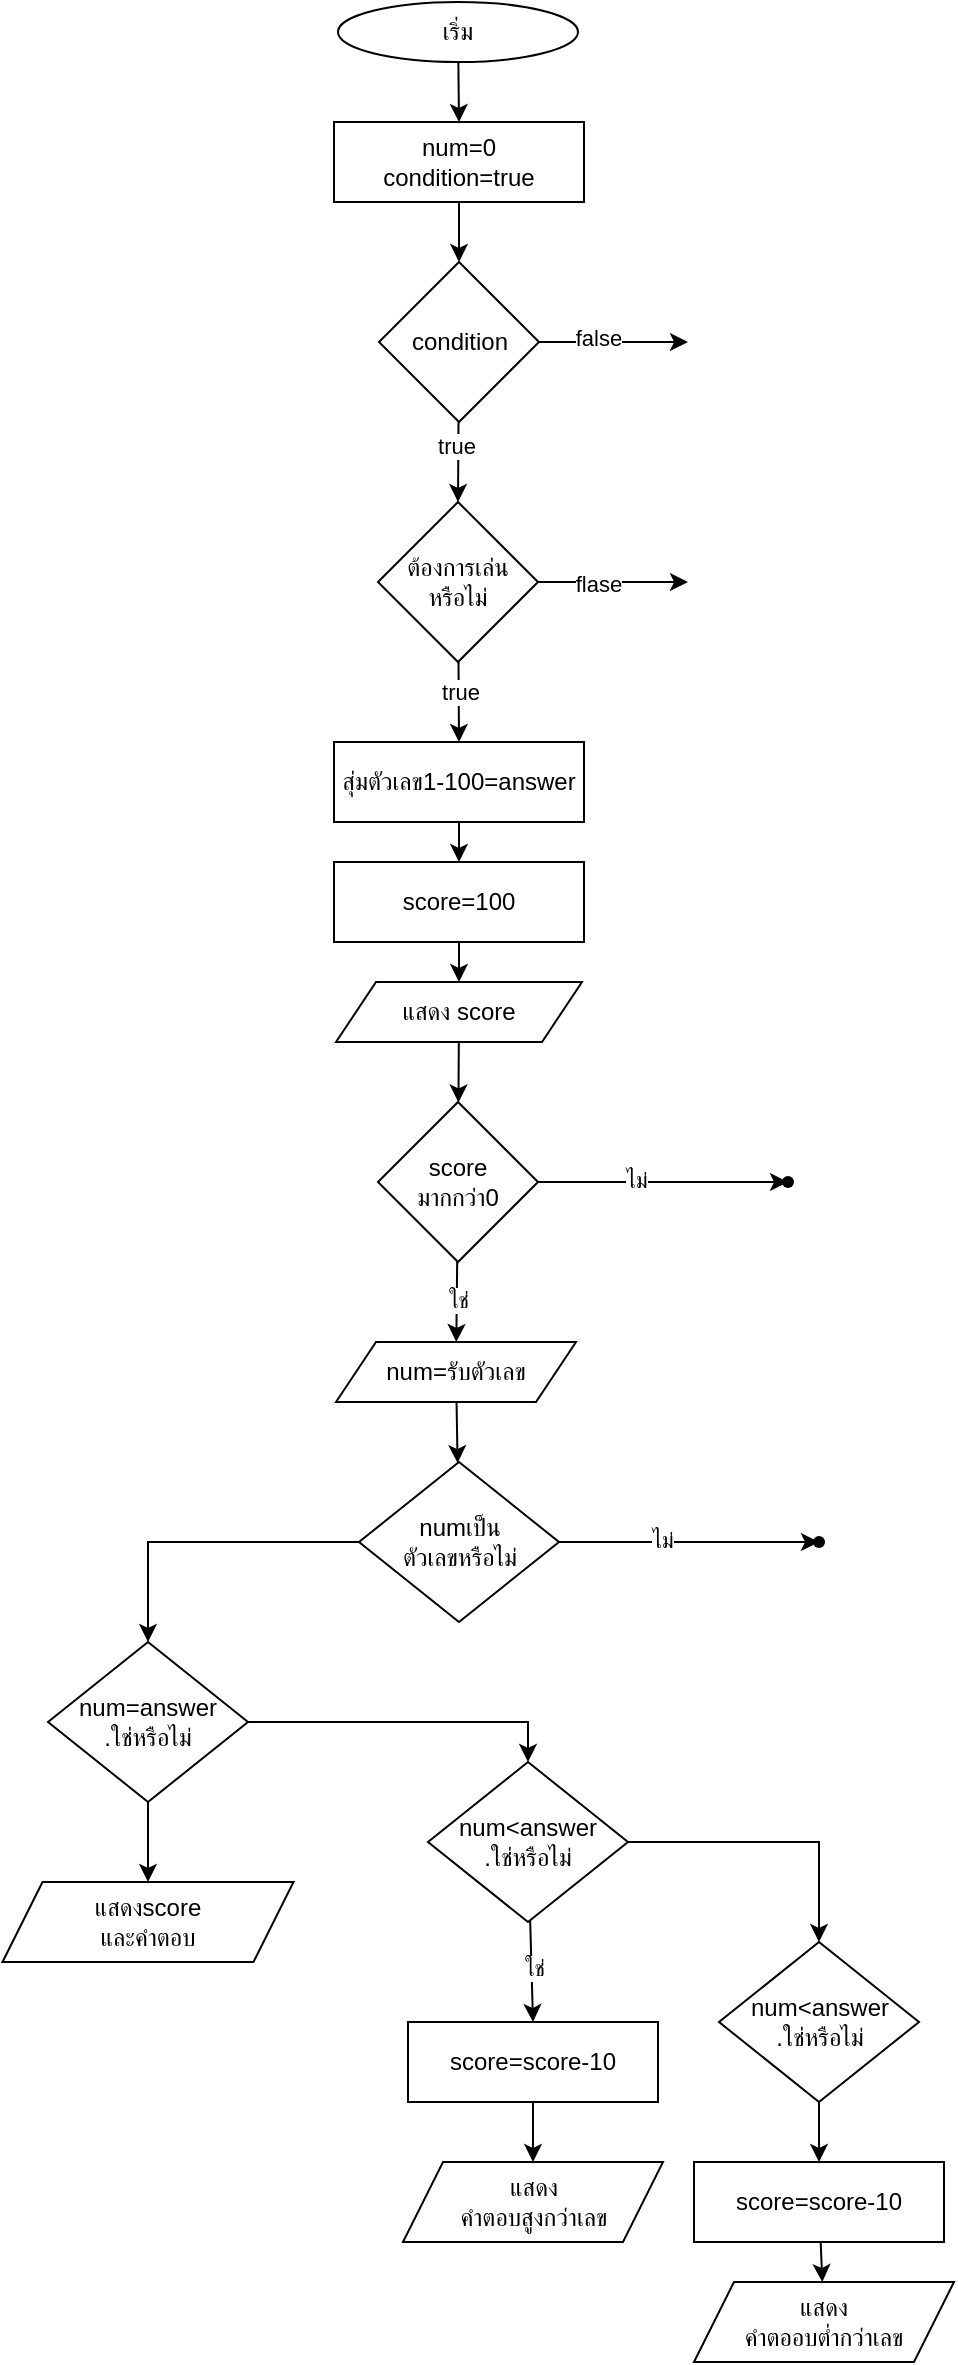 <mxfile>
    <diagram id="2OwxdWjn2Liq3-fGHZ-8" name="Page-1">
        <mxGraphModel dx="1109" dy="410" grid="1" gridSize="10" guides="1" tooltips="1" connect="1" arrows="1" fold="1" page="1" pageScale="1" pageWidth="850" pageHeight="1100" math="0" shadow="0">
            <root>
                <mxCell id="0"/>
                <mxCell id="1" parent="0"/>
                <mxCell id="29" value="" style="edgeStyle=none;html=1;entryX=0.5;entryY=0;entryDx=0;entryDy=0;" parent="1" source="2" target="34" edge="1">
                    <mxGeometry relative="1" as="geometry">
                        <mxPoint x="425.389" y="60" as="targetPoint"/>
                        <Array as="points"/>
                    </mxGeometry>
                </mxCell>
                <mxCell id="2" value="เริ่ม" style="ellipse;whiteSpace=wrap;html=1;" parent="1" vertex="1">
                    <mxGeometry x="365" y="10" width="120" height="30" as="geometry"/>
                </mxCell>
                <mxCell id="33" value="" style="edgeStyle=none;html=1;" parent="1" edge="1">
                    <mxGeometry relative="1" as="geometry">
                        <mxPoint x="425.5" y="340" as="targetPoint"/>
                        <mxPoint x="425.5" y="340" as="sourcePoint"/>
                    </mxGeometry>
                </mxCell>
                <mxCell id="37" value="" style="edgeStyle=none;html=1;" edge="1" parent="1" source="34" target="36">
                    <mxGeometry relative="1" as="geometry"/>
                </mxCell>
                <mxCell id="34" value="&lt;div&gt;num=0&lt;/div&gt;condition=true" style="whiteSpace=wrap;html=1;" vertex="1" parent="1">
                    <mxGeometry x="363" y="70" width="125" height="40" as="geometry"/>
                </mxCell>
                <mxCell id="40" value="" style="edgeStyle=none;html=1;" edge="1" parent="1" source="36">
                    <mxGeometry relative="1" as="geometry">
                        <mxPoint x="540" y="180" as="targetPoint"/>
                    </mxGeometry>
                </mxCell>
                <mxCell id="45" value="false" style="edgeLabel;html=1;align=center;verticalAlign=middle;resizable=0;points=[];" vertex="1" connectable="0" parent="40">
                    <mxGeometry x="-0.212" y="2" relative="1" as="geometry">
                        <mxPoint as="offset"/>
                    </mxGeometry>
                </mxCell>
                <mxCell id="44" value="" style="edgeStyle=none;html=1;entryX=0.5;entryY=0;entryDx=0;entryDy=0;" edge="1" parent="1" source="36" target="48">
                    <mxGeometry relative="1" as="geometry">
                        <mxPoint x="425" y="260" as="targetPoint"/>
                    </mxGeometry>
                </mxCell>
                <mxCell id="46" value="true" style="edgeLabel;html=1;align=center;verticalAlign=middle;resizable=0;points=[];" vertex="1" connectable="0" parent="44">
                    <mxGeometry x="-0.393" y="1" relative="1" as="geometry">
                        <mxPoint x="-2" as="offset"/>
                    </mxGeometry>
                </mxCell>
                <mxCell id="36" value="condition" style="rhombus;whiteSpace=wrap;html=1;" vertex="1" parent="1">
                    <mxGeometry x="385.5" y="140" width="80" height="80" as="geometry"/>
                </mxCell>
                <mxCell id="50" value="" style="edgeStyle=none;html=1;" edge="1" parent="1" source="48">
                    <mxGeometry relative="1" as="geometry">
                        <mxPoint x="540" y="300" as="targetPoint"/>
                    </mxGeometry>
                </mxCell>
                <mxCell id="51" value="flase" style="edgeLabel;html=1;align=center;verticalAlign=middle;resizable=0;points=[];" vertex="1" connectable="0" parent="50">
                    <mxGeometry x="-0.213" y="-1" relative="1" as="geometry">
                        <mxPoint as="offset"/>
                    </mxGeometry>
                </mxCell>
                <mxCell id="53" value="" style="edgeStyle=none;html=1;entryX=0.5;entryY=0;entryDx=0;entryDy=0;" edge="1" parent="1" source="48" target="55">
                    <mxGeometry relative="1" as="geometry">
                        <mxPoint x="425" y="400" as="targetPoint"/>
                    </mxGeometry>
                </mxCell>
                <mxCell id="54" value="true" style="edgeLabel;html=1;align=center;verticalAlign=middle;resizable=0;points=[];" vertex="1" connectable="0" parent="53">
                    <mxGeometry x="-0.575" y="1" relative="1" as="geometry">
                        <mxPoint x="-1" y="7" as="offset"/>
                    </mxGeometry>
                </mxCell>
                <mxCell id="48" value="ต้องการเล่น&lt;div&gt;หรือไม่&lt;/div&gt;" style="rhombus;whiteSpace=wrap;html=1;" vertex="1" parent="1">
                    <mxGeometry x="385" y="260" width="80" height="80" as="geometry"/>
                </mxCell>
                <mxCell id="57" value="" style="edgeStyle=none;html=1;" edge="1" parent="1" source="55" target="56">
                    <mxGeometry relative="1" as="geometry"/>
                </mxCell>
                <mxCell id="55" value="สุ่มตัวเลข1-100=answer" style="whiteSpace=wrap;html=1;" vertex="1" parent="1">
                    <mxGeometry x="363" y="380" width="125" height="40" as="geometry"/>
                </mxCell>
                <mxCell id="68" value="" style="edgeStyle=none;html=1;" edge="1" parent="1" source="56" target="67">
                    <mxGeometry relative="1" as="geometry"/>
                </mxCell>
                <mxCell id="56" value="score=100" style="whiteSpace=wrap;html=1;" vertex="1" parent="1">
                    <mxGeometry x="363" y="440" width="125" height="40" as="geometry"/>
                </mxCell>
                <mxCell id="61" value="" style="edgeStyle=none;html=1;" edge="1" parent="1" source="58" target="60">
                    <mxGeometry relative="1" as="geometry"/>
                </mxCell>
                <mxCell id="62" value="ไม่" style="edgeLabel;html=1;align=center;verticalAlign=middle;resizable=0;points=[];" vertex="1" connectable="0" parent="61">
                    <mxGeometry x="-0.226" y="1" relative="1" as="geometry">
                        <mxPoint as="offset"/>
                    </mxGeometry>
                </mxCell>
                <mxCell id="71" value="" style="edgeStyle=none;html=1;" edge="1" parent="1" source="58" target="70">
                    <mxGeometry relative="1" as="geometry"/>
                </mxCell>
                <mxCell id="72" value="ใช่" style="edgeLabel;html=1;align=center;verticalAlign=middle;resizable=0;points=[];" vertex="1" connectable="0" parent="71">
                    <mxGeometry x="-0.028" relative="1" as="geometry">
                        <mxPoint as="offset"/>
                    </mxGeometry>
                </mxCell>
                <mxCell id="58" value="score&lt;div&gt;มากกว่า0&lt;/div&gt;" style="rhombus;whiteSpace=wrap;html=1;" vertex="1" parent="1">
                    <mxGeometry x="385" y="560" width="80" height="80" as="geometry"/>
                </mxCell>
                <mxCell id="60" value="" style="shape=waypoint;sketch=0;size=6;pointerEvents=1;points=[];fillColor=default;resizable=0;rotatable=0;perimeter=centerPerimeter;snapToPoint=1;" vertex="1" parent="1">
                    <mxGeometry x="580" y="590" width="20" height="20" as="geometry"/>
                </mxCell>
                <mxCell id="69" value="" style="edgeStyle=none;html=1;" edge="1" parent="1" source="67" target="58">
                    <mxGeometry relative="1" as="geometry"/>
                </mxCell>
                <mxCell id="67" value="แสดง score" style="shape=parallelogram;perimeter=parallelogramPerimeter;whiteSpace=wrap;html=1;fixedSize=1;" vertex="1" parent="1">
                    <mxGeometry x="364" y="500" width="123" height="30" as="geometry"/>
                </mxCell>
                <mxCell id="74" value="" style="edgeStyle=none;html=1;" edge="1" parent="1" source="70" target="73">
                    <mxGeometry relative="1" as="geometry"/>
                </mxCell>
                <mxCell id="70" value="num=&lt;span style=&quot;color: rgb(0, 0, 0);&quot;&gt;รับตัวเลข&lt;/span&gt;" style="shape=parallelogram;perimeter=parallelogramPerimeter;whiteSpace=wrap;html=1;fixedSize=1;" vertex="1" parent="1">
                    <mxGeometry x="364" y="680" width="120" height="30" as="geometry"/>
                </mxCell>
                <mxCell id="76" value="" style="edgeStyle=none;html=1;" edge="1" parent="1" source="73" target="75">
                    <mxGeometry relative="1" as="geometry"/>
                </mxCell>
                <mxCell id="77" value="ไม่" style="edgeLabel;html=1;align=center;verticalAlign=middle;resizable=0;points=[];" vertex="1" connectable="0" parent="76">
                    <mxGeometry x="-0.217" y="1" relative="1" as="geometry">
                        <mxPoint as="offset"/>
                    </mxGeometry>
                </mxCell>
                <mxCell id="79" value="" style="edgeStyle=orthogonalEdgeStyle;html=1;rounded=0;curved=0;entryX=0.5;entryY=0;entryDx=0;entryDy=0;" edge="1" parent="1" source="73" target="78">
                    <mxGeometry relative="1" as="geometry"/>
                </mxCell>
                <mxCell id="73" value="numเป็น&lt;div&gt;ตัวเลขหรือไม่&lt;/div&gt;" style="rhombus;whiteSpace=wrap;html=1;" vertex="1" parent="1">
                    <mxGeometry x="375.5" y="740" width="100" height="80" as="geometry"/>
                </mxCell>
                <mxCell id="75" value="" style="shape=waypoint;sketch=0;size=6;pointerEvents=1;points=[];fillColor=default;resizable=0;rotatable=0;perimeter=centerPerimeter;snapToPoint=1;" vertex="1" parent="1">
                    <mxGeometry x="595.5" y="770" width="20" height="20" as="geometry"/>
                </mxCell>
                <mxCell id="81" value="" style="edgeStyle=orthogonalEdgeStyle;html=1;entryX=0.5;entryY=0;entryDx=0;entryDy=0;rounded=0;curved=0;" edge="1" parent="1" source="78" target="80">
                    <mxGeometry relative="1" as="geometry"/>
                </mxCell>
                <mxCell id="85" value="" style="edgeStyle=none;html=1;" edge="1" parent="1" source="78" target="84">
                    <mxGeometry relative="1" as="geometry"/>
                </mxCell>
                <mxCell id="78" value="num=answer&lt;div&gt;.ใช่หรือไม่&lt;/div&gt;" style="rhombus;whiteSpace=wrap;html=1;" vertex="1" parent="1">
                    <mxGeometry x="220" y="830" width="100" height="80" as="geometry"/>
                </mxCell>
                <mxCell id="87" value="" style="edgeStyle=none;html=1;entryX=0.5;entryY=0;entryDx=0;entryDy=0;" edge="1" parent="1" source="80" target="88">
                    <mxGeometry relative="1" as="geometry">
                        <mxPoint x="600" y="1040" as="targetPoint"/>
                    </mxGeometry>
                </mxCell>
                <mxCell id="89" value="ใช่" style="edgeLabel;html=1;align=center;verticalAlign=middle;resizable=0;points=[];" vertex="1" connectable="0" parent="87">
                    <mxGeometry x="-0.054" y="1" relative="1" as="geometry">
                        <mxPoint as="offset"/>
                    </mxGeometry>
                </mxCell>
                <mxCell id="93" value="" style="edgeStyle=orthogonalEdgeStyle;html=1;entryX=0.5;entryY=0;entryDx=0;entryDy=0;rounded=0;curved=0;" edge="1" parent="1" source="80" target="92">
                    <mxGeometry relative="1" as="geometry"/>
                </mxCell>
                <mxCell id="80" value="num&amp;lt;answer&lt;div&gt;.ใช่หรือไม่&lt;/div&gt;" style="rhombus;whiteSpace=wrap;html=1;" vertex="1" parent="1">
                    <mxGeometry x="410" y="890" width="100" height="80" as="geometry"/>
                </mxCell>
                <mxCell id="84" value="แสดงscore&lt;div&gt;และคำตอบ&lt;/div&gt;" style="shape=parallelogram;perimeter=parallelogramPerimeter;whiteSpace=wrap;html=1;fixedSize=1;" vertex="1" parent="1">
                    <mxGeometry x="197.25" y="950" width="145.5" height="40" as="geometry"/>
                </mxCell>
                <mxCell id="91" value="" style="edgeStyle=none;html=1;" edge="1" parent="1" source="88" target="90">
                    <mxGeometry relative="1" as="geometry"/>
                </mxCell>
                <mxCell id="88" value="score=score-10" style="whiteSpace=wrap;html=1;" vertex="1" parent="1">
                    <mxGeometry x="400" y="1020" width="125" height="40" as="geometry"/>
                </mxCell>
                <mxCell id="90" value="แสดง&lt;div&gt;คำตอบสูงกว่าเลข&lt;/div&gt;" style="shape=parallelogram;perimeter=parallelogramPerimeter;whiteSpace=wrap;html=1;fixedSize=1;" vertex="1" parent="1">
                    <mxGeometry x="397.5" y="1090" width="130" height="40" as="geometry"/>
                </mxCell>
                <mxCell id="95" value="" style="edgeStyle=none;html=1;" edge="1" parent="1" source="92" target="94">
                    <mxGeometry relative="1" as="geometry"/>
                </mxCell>
                <mxCell id="92" value="num&amp;lt;answer&lt;div&gt;.ใช่หรือไม่&lt;/div&gt;" style="rhombus;whiteSpace=wrap;html=1;" vertex="1" parent="1">
                    <mxGeometry x="555.5" y="980" width="100" height="80" as="geometry"/>
                </mxCell>
                <mxCell id="97" value="" style="edgeStyle=none;html=1;" edge="1" parent="1" source="94" target="96">
                    <mxGeometry relative="1" as="geometry"/>
                </mxCell>
                <mxCell id="94" value="score=score-10" style="whiteSpace=wrap;html=1;" vertex="1" parent="1">
                    <mxGeometry x="543" y="1090" width="125" height="40" as="geometry"/>
                </mxCell>
                <mxCell id="96" value="แสดง&lt;div&gt;คำตออบต่ำกว่าเลข&lt;/div&gt;" style="shape=parallelogram;perimeter=parallelogramPerimeter;whiteSpace=wrap;html=1;fixedSize=1;" vertex="1" parent="1">
                    <mxGeometry x="543" y="1150" width="130" height="40" as="geometry"/>
                </mxCell>
            </root>
        </mxGraphModel>
    </diagram>
</mxfile>